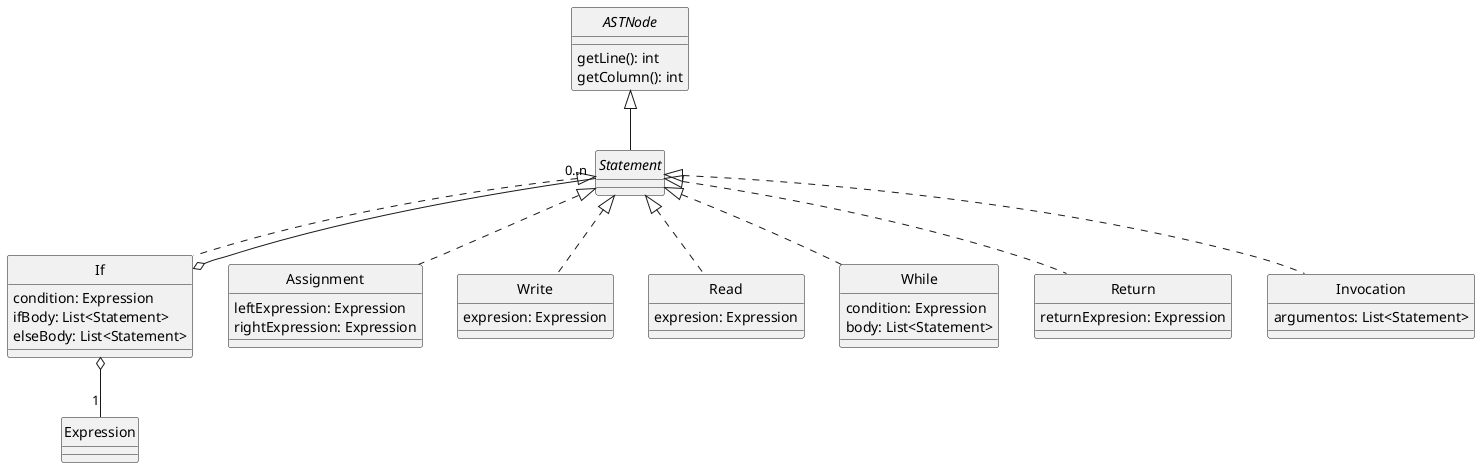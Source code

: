 @startuml Statements
skinparam style strictuml
skinparam monochrome true


interface ASTNode {
    getLine(): int
    getColumn(): int
}

interface Statement

class If {
    condition: Expression
    ifBody: List<Statement>
    elseBody: List<Statement>
}

class Assignment {
    leftExpression: Expression
    rightExpression: Expression
    ' Deben de poder ser evaluables
}

class Write {
    expresion: Expression
}

class Read {
    expresion: Expression
}

class While {
    condition: Expression
    body: List<Statement>
}

class Return {
    returnExpresion: Expression
}

class Invocation {
    argumentos: List<Statement>
}

ASTNode <|-- Statement
Statement <|.. If
Statement <|.. Assignment
Statement <|.. Write
Statement <|.. Read
Statement <|.. While
Statement <|.. Return
Statement <|.. Invocation
If o-- "1" Expression
If o-- "0..n" Statement


@enduml
